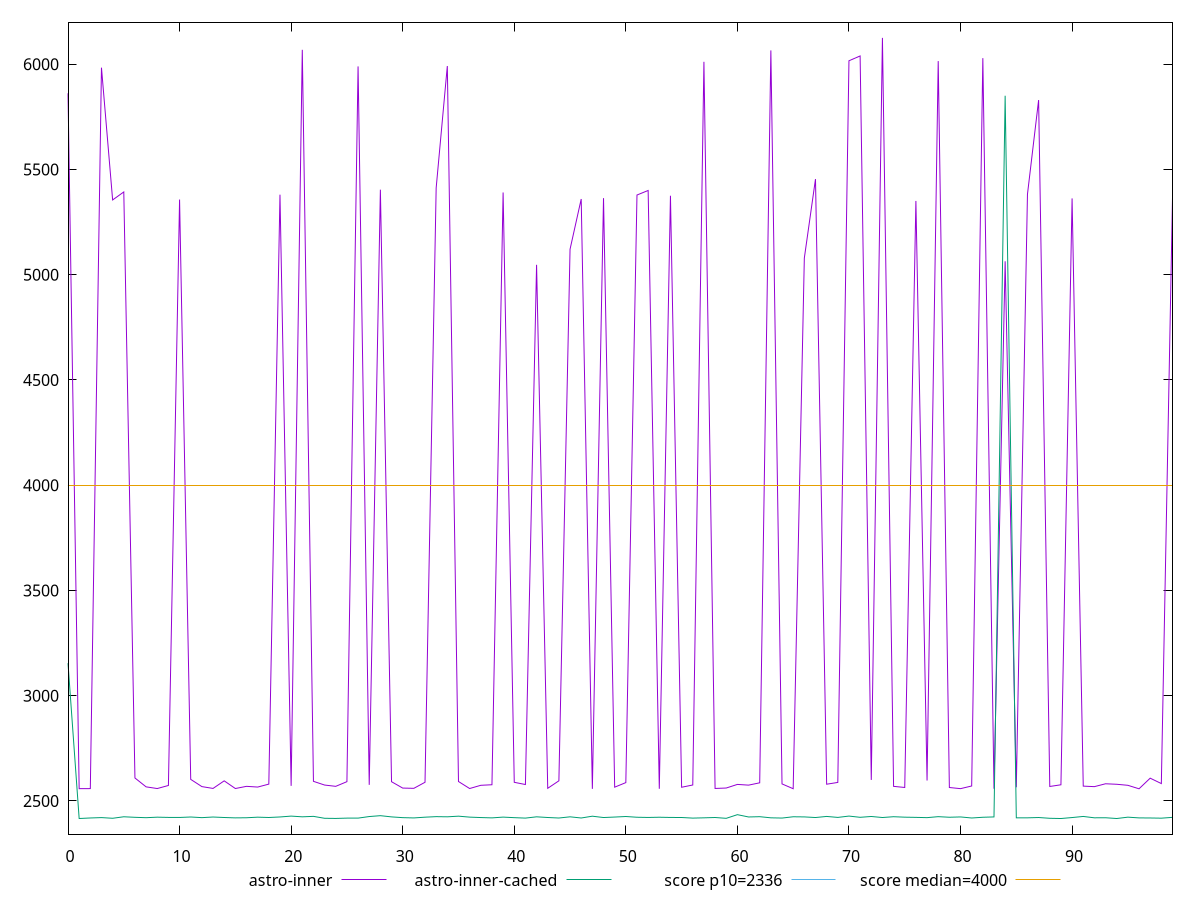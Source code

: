 reset

$astroInner <<EOF
0 5861.740499999998
1 2558.2239999999993
2 2558.588
3 5983.326649999999
4 5354.873900000002
5 5392.895000000001
6 2609.045
7 2566.8467
8 2558.8292
9 2573.422
10 5356.927099999999
11 2602.432
12 2568.058
13 2559.338
14 2595.386
15 2558.927
16 2569.3178999999996
17 2565.863
18 2579.839
19 5379.862999999999
20 2571.701
21 6068.0985
22 2593.0944999999997
23 2575.4527999999996
24 2569.317
25 2591.501
26 5989.2170000000015
27 2576.2614000000003
28 5403.788000000002
29 2591.2581999999998
30 2561.044
31 2559.8266
32 2588.6299999999997
33 5411.812999999997
34 5991.154549999999
35 2592.2616000000003
36 2558.9130000000005
37 2574.254
38 2576.86
39 5390.432900000002
40 2588.4519999999998
41 2577.919
42 5046.7852
43 2559.982
44 2595.58
45 5120.708999999999
46 5359.288999999997
47 2557.392
48 5363.574999999999
49 2565.338
50 2587.034
51 5378.309000000002
52 5399.893999999998
53 2557.806
54 5374.995
55 2564.953
56 2575.6927
57 6011.246999999999
58 2559.214
59 2561.2830000000004
60 2578.495
61 2575.0214
62 2586.089
63 6065.351599999999
64 2580.8860000000004
65 2557.993
66 5078.724199999999
67 5454.008
68 2579.409
69 2587.911
70 6016.042300000001
71 6038.971999999999
72 2599.8871
73 6124.6669999999995
74 2569.248
75 2563.9159000000004
76 5350.307999999997
77 2596.7756
78 6014.545500000002
79 2563.74
80 2558.3469999999998
81 2570.995
82 6028.418049999999
83 2557.836
84 5063.485799999999
85 2564.7839999999997
86 5381.907000000001
87 5829.458500000001
88 2568.692
89 2576.7030000000004
90 5362.190000000001
91 2570.326
92 2567.857
93 2581.49
94 2579.103
95 2574.182
96 2557.659
97 2608.0919999999996
98 2582.4233000000004
99 5364.353999999999
EOF

$astroInnerCached <<EOF
0 3154.3100000000004
1 2416.459
2 2419.044
3 2420.812
4 2417.609
5 2424.735
6 2422.1808
7 2420.3999999999996
8 2422.8031
9 2421.726
10 2421.4519999999998
11 2423.66
12 2420.6305999999995
13 2423.5416
14 2421.268
15 2419.4991
16 2420.105
17 2422.801
18 2421.303
19 2423.8039999999996
20 2427.8935
21 2424.533
22 2426.659
23 2417.519
24 2416.865
25 2418.3
26 2418.35
27 2425.814
28 2429.9548999999997
29 2424.163
30 2420.5969999999998
31 2419.255
32 2422.7887
33 2425.3450000000003
34 2424.543
35 2427.5769999999998
36 2423.0739
37 2421.019
38 2419.5060000000003
39 2423.12
40 2420.526
41 2418.4159999999997
42 2424.488
43 2421.2673999999997
44 2418.831
45 2424.5112
46 2418.937
47 2427.47
48 2421.1114
49 2423.401
50 2426.002
51 2422.476
52 2421.4974999999995
53 2422.5270000000005
54 2421.5015999999996
55 2421.2985
56 2418.401
57 2419.7295999999997
58 2421.264
59 2417.337
60 2434.767
61 2423.794
62 2425.151
63 2419.766
64 2418.6180000000004
65 2424.7545999999998
66 2424.085
67 2421.1264
68 2426.327
69 2421.6886999999997
70 2428.044
71 2422.191
72 2426.1484
73 2421.189
74 2424.9900000000002
75 2422.831
76 2421.881
77 2420.6049999999996
78 2425.26
79 2422.477
80 2423.956
81 2418.937
82 2422.3979999999997
83 2423.999
84 5849.9834999999985
85 2419.669
86 2419.721
87 2421.208
88 2417.514
89 2416.433
90 2421.065
91 2426.2767000000003
92 2419.7870000000003
93 2420.0969999999998
94 2416.4465
95 2422.8847
96 2419.407
97 2418.993
98 2418.074
99 2421.9440000000004
EOF

set key outside below
set xrange [0:99]
set yrange [2342.26832:6198.831679999999]
set trange [2342.26832:6198.831679999999]
set terminal svg size 640, 520 enhanced background rgb 'white'
set output "reports/report_00033_2021-03-01T14-23-16.841Z/first-meaningful-paint/comparison/line/2_vs_3.svg"

plot $astroInner title "astro-inner" with line, \
     $astroInnerCached title "astro-inner-cached" with line, \
     2336 title "score p10=2336", \
     4000 title "score median=4000"

reset
